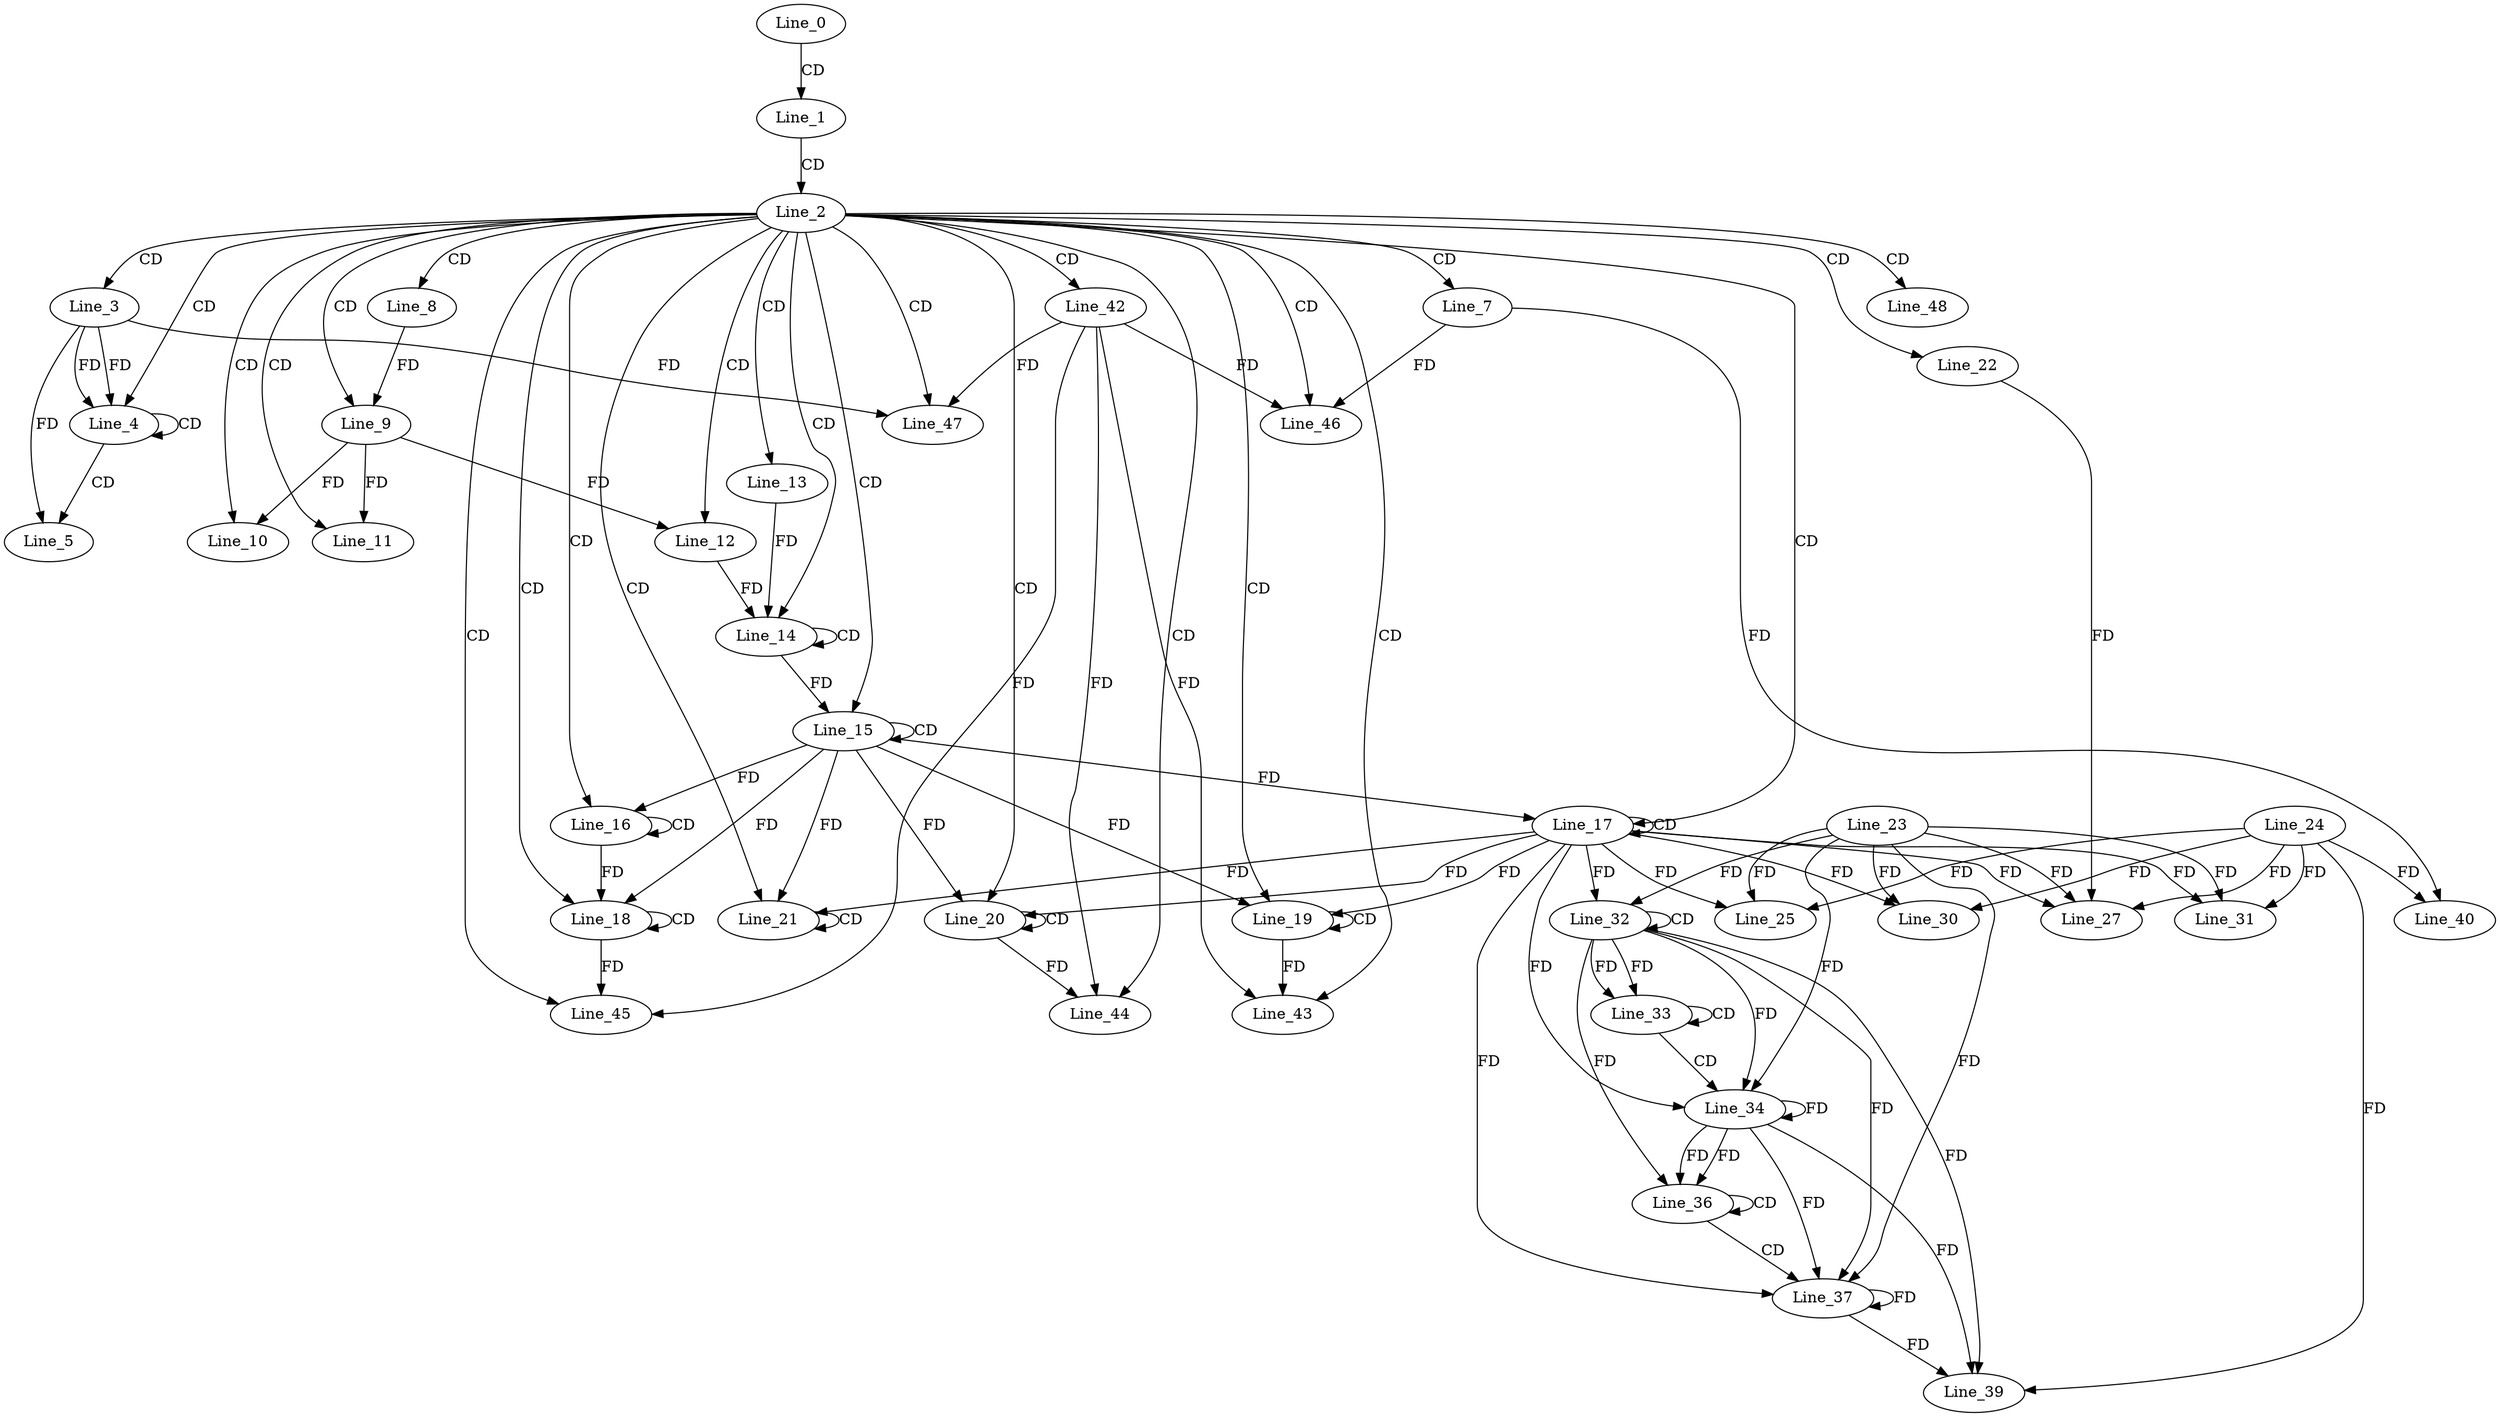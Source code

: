 digraph G {
  Line_0;
  Line_1;
  Line_2;
  Line_3;
  Line_4;
  Line_4;
  Line_5;
  Line_5;
  Line_7;
  Line_8;
  Line_9;
  Line_9;
  Line_10;
  Line_11;
  Line_12;
  Line_12;
  Line_13;
  Line_14;
  Line_14;
  Line_15;
  Line_15;
  Line_16;
  Line_16;
  Line_17;
  Line_17;
  Line_18;
  Line_18;
  Line_19;
  Line_19;
  Line_20;
  Line_20;
  Line_21;
  Line_21;
  Line_22;
  Line_24;
  Line_25;
  Line_23;
  Line_25;
  Line_27;
  Line_27;
  Line_27;
  Line_30;
  Line_30;
  Line_31;
  Line_31;
  Line_31;
  Line_32;
  Line_32;
  Line_33;
  Line_33;
  Line_34;
  Line_34;
  Line_36;
  Line_36;
  Line_37;
  Line_37;
  Line_39;
  Line_40;
  Line_42;
  Line_43;
  Line_44;
  Line_45;
  Line_46;
  Line_47;
  Line_48;
  Line_0 -> Line_1 [ label="CD" ];
  Line_1 -> Line_2 [ label="CD" ];
  Line_2 -> Line_3 [ label="CD" ];
  Line_2 -> Line_4 [ label="CD" ];
  Line_3 -> Line_4 [ label="FD" ];
  Line_4 -> Line_4 [ label="CD" ];
  Line_3 -> Line_4 [ label="FD" ];
  Line_4 -> Line_5 [ label="CD" ];
  Line_3 -> Line_5 [ label="FD" ];
  Line_2 -> Line_7 [ label="CD" ];
  Line_2 -> Line_8 [ label="CD" ];
  Line_2 -> Line_9 [ label="CD" ];
  Line_8 -> Line_9 [ label="FD" ];
  Line_2 -> Line_10 [ label="CD" ];
  Line_9 -> Line_10 [ label="FD" ];
  Line_2 -> Line_11 [ label="CD" ];
  Line_9 -> Line_11 [ label="FD" ];
  Line_2 -> Line_12 [ label="CD" ];
  Line_9 -> Line_12 [ label="FD" ];
  Line_2 -> Line_13 [ label="CD" ];
  Line_2 -> Line_14 [ label="CD" ];
  Line_14 -> Line_14 [ label="CD" ];
  Line_13 -> Line_14 [ label="FD" ];
  Line_12 -> Line_14 [ label="FD" ];
  Line_2 -> Line_15 [ label="CD" ];
  Line_15 -> Line_15 [ label="CD" ];
  Line_14 -> Line_15 [ label="FD" ];
  Line_2 -> Line_16 [ label="CD" ];
  Line_16 -> Line_16 [ label="CD" ];
  Line_15 -> Line_16 [ label="FD" ];
  Line_2 -> Line_17 [ label="CD" ];
  Line_17 -> Line_17 [ label="CD" ];
  Line_15 -> Line_17 [ label="FD" ];
  Line_2 -> Line_18 [ label="CD" ];
  Line_18 -> Line_18 [ label="CD" ];
  Line_15 -> Line_18 [ label="FD" ];
  Line_16 -> Line_18 [ label="FD" ];
  Line_2 -> Line_19 [ label="CD" ];
  Line_19 -> Line_19 [ label="CD" ];
  Line_15 -> Line_19 [ label="FD" ];
  Line_17 -> Line_19 [ label="FD" ];
  Line_2 -> Line_20 [ label="CD" ];
  Line_20 -> Line_20 [ label="CD" ];
  Line_15 -> Line_20 [ label="FD" ];
  Line_17 -> Line_20 [ label="FD" ];
  Line_2 -> Line_21 [ label="CD" ];
  Line_21 -> Line_21 [ label="CD" ];
  Line_15 -> Line_21 [ label="FD" ];
  Line_17 -> Line_21 [ label="FD" ];
  Line_2 -> Line_22 [ label="CD" ];
  Line_24 -> Line_25 [ label="FD" ];
  Line_23 -> Line_25 [ label="FD" ];
  Line_17 -> Line_25 [ label="FD" ];
  Line_24 -> Line_27 [ label="FD" ];
  Line_22 -> Line_27 [ label="FD" ];
  Line_23 -> Line_27 [ label="FD" ];
  Line_17 -> Line_27 [ label="FD" ];
  Line_24 -> Line_30 [ label="FD" ];
  Line_23 -> Line_30 [ label="FD" ];
  Line_17 -> Line_30 [ label="FD" ];
  Line_24 -> Line_31 [ label="FD" ];
  Line_17 -> Line_31 [ label="FD" ];
  Line_23 -> Line_31 [ label="FD" ];
  Line_32 -> Line_32 [ label="CD" ];
  Line_23 -> Line_32 [ label="FD" ];
  Line_17 -> Line_32 [ label="FD" ];
  Line_32 -> Line_33 [ label="FD" ];
  Line_33 -> Line_33 [ label="CD" ];
  Line_32 -> Line_33 [ label="FD" ];
  Line_33 -> Line_34 [ label="CD" ];
  Line_32 -> Line_34 [ label="FD" ];
  Line_34 -> Line_34 [ label="FD" ];
  Line_23 -> Line_34 [ label="FD" ];
  Line_17 -> Line_34 [ label="FD" ];
  Line_34 -> Line_36 [ label="FD" ];
  Line_36 -> Line_36 [ label="CD" ];
  Line_32 -> Line_36 [ label="FD" ];
  Line_34 -> Line_36 [ label="FD" ];
  Line_36 -> Line_37 [ label="CD" ];
  Line_32 -> Line_37 [ label="FD" ];
  Line_34 -> Line_37 [ label="FD" ];
  Line_37 -> Line_37 [ label="FD" ];
  Line_23 -> Line_37 [ label="FD" ];
  Line_17 -> Line_37 [ label="FD" ];
  Line_24 -> Line_39 [ label="FD" ];
  Line_32 -> Line_39 [ label="FD" ];
  Line_34 -> Line_39 [ label="FD" ];
  Line_37 -> Line_39 [ label="FD" ];
  Line_7 -> Line_40 [ label="FD" ];
  Line_24 -> Line_40 [ label="FD" ];
  Line_2 -> Line_42 [ label="CD" ];
  Line_2 -> Line_43 [ label="CD" ];
  Line_42 -> Line_43 [ label="FD" ];
  Line_19 -> Line_43 [ label="FD" ];
  Line_2 -> Line_44 [ label="CD" ];
  Line_42 -> Line_44 [ label="FD" ];
  Line_20 -> Line_44 [ label="FD" ];
  Line_2 -> Line_45 [ label="CD" ];
  Line_42 -> Line_45 [ label="FD" ];
  Line_18 -> Line_45 [ label="FD" ];
  Line_2 -> Line_46 [ label="CD" ];
  Line_42 -> Line_46 [ label="FD" ];
  Line_7 -> Line_46 [ label="FD" ];
  Line_2 -> Line_47 [ label="CD" ];
  Line_3 -> Line_47 [ label="FD" ];
  Line_42 -> Line_47 [ label="FD" ];
  Line_2 -> Line_48 [ label="CD" ];
}
